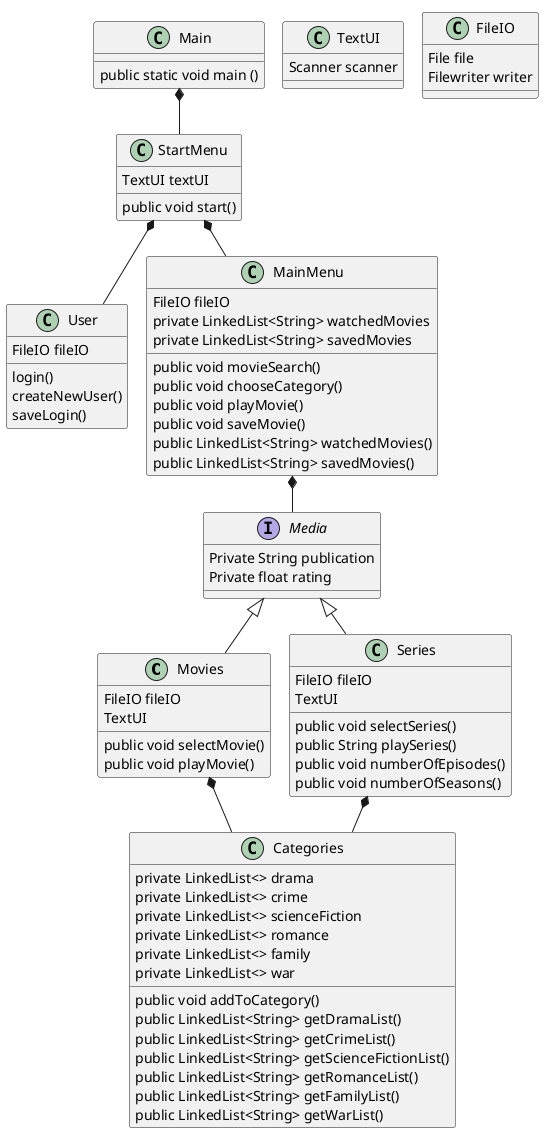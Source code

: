 @startuml
'https://plantuml.com/class-diagram
!pragma layout smetana

class Movies
class Series
interface Media
class Categories
class User
class StartMenu
class MainMenu
class Main
class TextUI
class FileIO


Media <|-- Movies
Media <|-- Series

Movies *-- Categories
Series *-- Categories
StartMenu *-- User
StartMenu *-- MainMenu
Main *-- StartMenu
MainMenu *-- Media


class TextUI
{
Scanner scanner
}

class FileIO {
File file
Filewriter writer
}

class Main {
public static void main ()
}

class StartMenu {
TextUI textUI
public void start()

}

class Categories {
private LinkedList<> drama
private LinkedList<> crime
private LinkedList<> scienceFiction
private LinkedList<> romance
private LinkedList<> family
private LinkedList<> war

public void addToCategory()
public LinkedList<String> getDramaList()
public LinkedList<String> getCrimeList()
public LinkedList<String> getScienceFictionList()
public LinkedList<String> getRomanceList()
public LinkedList<String> getFamilyList()
public LinkedList<String> getWarList()
}

Interface Media {
Private String publication
Private float rating
}

class Movies{
FileIO fileIO
TextUI
public void selectMovie()
public void playMovie()
}

class Series {
FileIO fileIO
TextUI
public void selectSeries()
public String playSeries()
public void numberOfEpisodes()
public void numberOfSeasons()
}

class User{
FileIO fileIO
login()
createNewUser()
saveLogin()
}

class MainMenu {
FileIO fileIO
private LinkedList<String> watchedMovies
private LinkedList<String> savedMovies
public void movieSearch()
public void chooseCategory()
public void playMovie()
public void saveMovie()
public LinkedList<String> watchedMovies()
public LinkedList<String> savedMovies()
}


@enduml